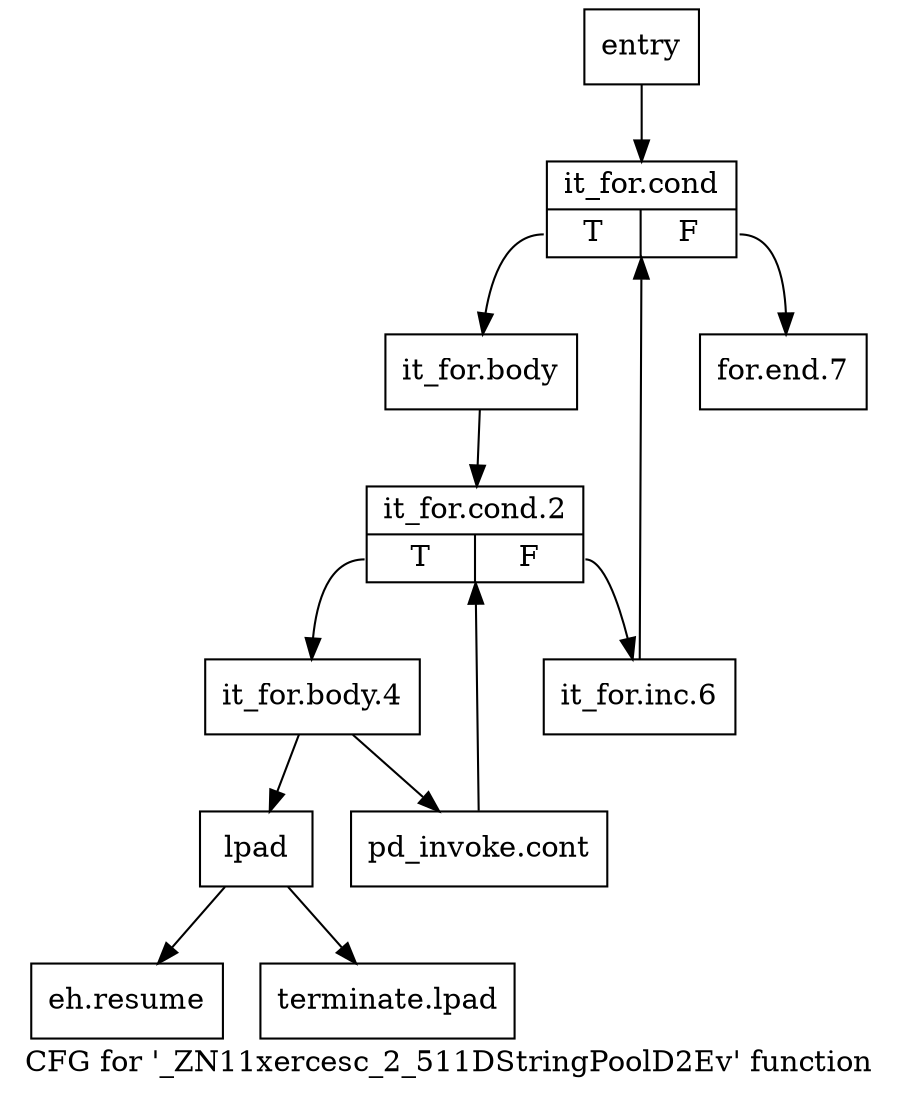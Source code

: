 digraph "CFG for '_ZN11xercesc_2_511DStringPoolD2Ev' function" {
	label="CFG for '_ZN11xercesc_2_511DStringPoolD2Ev' function";

	Node0x304f860 [shape=record,label="{entry}"];
	Node0x304f860 -> Node0x304f8b0;
	Node0x304f8b0 [shape=record,label="{it_for.cond|{<s0>T|<s1>F}}"];
	Node0x304f8b0:s0 -> Node0x304f900;
	Node0x304f8b0:s1 -> Node0x304fae0;
	Node0x304f900 [shape=record,label="{it_for.body}"];
	Node0x304f900 -> Node0x304f950;
	Node0x304f950 [shape=record,label="{it_for.cond.2|{<s0>T|<s1>F}}"];
	Node0x304f950:s0 -> Node0x304f9a0;
	Node0x304f950:s1 -> Node0x304fa90;
	Node0x304f9a0 [shape=record,label="{it_for.body.4}"];
	Node0x304f9a0 -> Node0x304f9f0;
	Node0x304f9a0 -> Node0x304fa40;
	Node0x304f9f0 [shape=record,label="{pd_invoke.cont}"];
	Node0x304f9f0 -> Node0x304f950;
	Node0x304fa40 [shape=record,label="{lpad}"];
	Node0x304fa40 -> Node0x304fb30;
	Node0x304fa40 -> Node0x304fb80;
	Node0x304fa90 [shape=record,label="{it_for.inc.6}"];
	Node0x304fa90 -> Node0x304f8b0;
	Node0x304fae0 [shape=record,label="{for.end.7}"];
	Node0x304fb30 [shape=record,label="{eh.resume}"];
	Node0x304fb80 [shape=record,label="{terminate.lpad}"];
}
